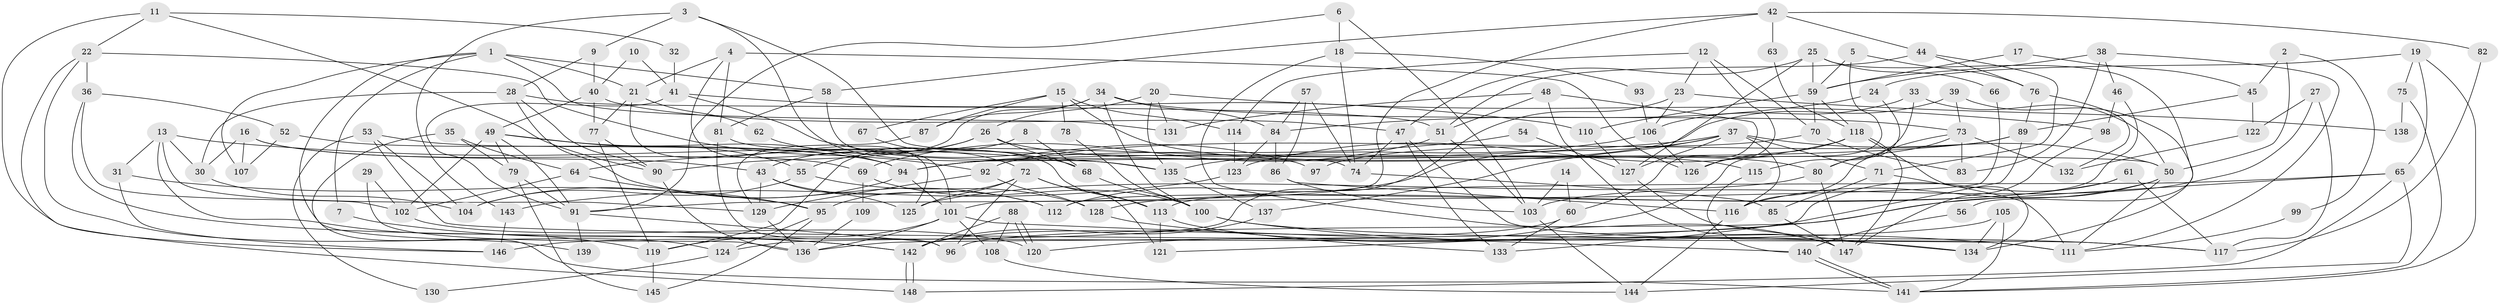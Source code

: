 // coarse degree distribution, {6: 0.10204081632653061, 8: 0.10204081632653061, 7: 0.09183673469387756, 4: 0.1836734693877551, 2: 0.15306122448979592, 3: 0.15306122448979592, 5: 0.14285714285714285, 9: 0.061224489795918366, 10: 0.01020408163265306}
// Generated by graph-tools (version 1.1) at 2025/24/03/03/25 07:24:01]
// undirected, 148 vertices, 296 edges
graph export_dot {
graph [start="1"]
  node [color=gray90,style=filled];
  1;
  2;
  3;
  4;
  5;
  6;
  7;
  8;
  9;
  10;
  11;
  12;
  13;
  14;
  15;
  16;
  17;
  18;
  19;
  20;
  21;
  22;
  23;
  24;
  25;
  26;
  27;
  28;
  29;
  30;
  31;
  32;
  33;
  34;
  35;
  36;
  37;
  38;
  39;
  40;
  41;
  42;
  43;
  44;
  45;
  46;
  47;
  48;
  49;
  50;
  51;
  52;
  53;
  54;
  55;
  56;
  57;
  58;
  59;
  60;
  61;
  62;
  63;
  64;
  65;
  66;
  67;
  68;
  69;
  70;
  71;
  72;
  73;
  74;
  75;
  76;
  77;
  78;
  79;
  80;
  81;
  82;
  83;
  84;
  85;
  86;
  87;
  88;
  89;
  90;
  91;
  92;
  93;
  94;
  95;
  96;
  97;
  98;
  99;
  100;
  101;
  102;
  103;
  104;
  105;
  106;
  107;
  108;
  109;
  110;
  111;
  112;
  113;
  114;
  115;
  116;
  117;
  118;
  119;
  120;
  121;
  122;
  123;
  124;
  125;
  126;
  127;
  128;
  129;
  130;
  131;
  132;
  133;
  134;
  135;
  136;
  137;
  138;
  139;
  140;
  141;
  142;
  143;
  144;
  145;
  146;
  147;
  148;
  1 -- 21;
  1 -- 131;
  1 -- 7;
  1 -- 58;
  1 -- 107;
  1 -- 139;
  2 -- 45;
  2 -- 50;
  2 -- 99;
  3 -- 50;
  3 -- 143;
  3 -- 9;
  3 -- 135;
  4 -- 101;
  4 -- 81;
  4 -- 21;
  4 -- 126;
  5 -- 76;
  5 -- 59;
  5 -- 120;
  6 -- 103;
  6 -- 18;
  6 -- 91;
  7 -- 142;
  8 -- 119;
  8 -- 68;
  9 -- 40;
  9 -- 28;
  10 -- 40;
  10 -- 41;
  11 -- 22;
  11 -- 90;
  11 -- 32;
  11 -- 146;
  12 -- 70;
  12 -- 126;
  12 -- 23;
  12 -- 114;
  13 -- 31;
  13 -- 129;
  13 -- 30;
  13 -- 119;
  13 -- 135;
  14 -- 103;
  14 -- 60;
  15 -- 80;
  15 -- 114;
  15 -- 67;
  15 -- 78;
  15 -- 87;
  16 -- 30;
  16 -- 107;
  16 -- 43;
  16 -- 69;
  17 -- 59;
  17 -- 45;
  18 -- 147;
  18 -- 74;
  18 -- 93;
  19 -- 65;
  19 -- 24;
  19 -- 75;
  19 -- 141;
  20 -- 135;
  20 -- 26;
  20 -- 98;
  20 -- 131;
  21 -- 125;
  21 -- 62;
  21 -- 77;
  22 -- 124;
  22 -- 148;
  22 -- 36;
  22 -- 92;
  23 -- 106;
  23 -- 124;
  23 -- 138;
  24 -- 84;
  24 -- 80;
  25 -- 47;
  25 -- 127;
  25 -- 56;
  25 -- 59;
  25 -- 66;
  26 -- 55;
  26 -- 43;
  26 -- 68;
  26 -- 115;
  27 -- 103;
  27 -- 117;
  27 -- 122;
  28 -- 30;
  28 -- 51;
  28 -- 90;
  28 -- 112;
  29 -- 102;
  29 -- 136;
  30 -- 104;
  31 -- 146;
  31 -- 95;
  32 -- 41;
  33 -- 50;
  33 -- 115;
  33 -- 106;
  34 -- 100;
  34 -- 90;
  34 -- 73;
  34 -- 84;
  34 -- 87;
  35 -- 141;
  35 -- 64;
  35 -- 79;
  36 -- 142;
  36 -- 52;
  36 -- 102;
  37 -- 50;
  37 -- 71;
  37 -- 64;
  37 -- 112;
  37 -- 116;
  37 -- 127;
  37 -- 137;
  38 -- 46;
  38 -- 59;
  38 -- 83;
  38 -- 111;
  39 -- 134;
  39 -- 94;
  39 -- 73;
  40 -- 77;
  40 -- 49;
  40 -- 47;
  41 -- 91;
  41 -- 110;
  41 -- 97;
  42 -- 44;
  42 -- 91;
  42 -- 58;
  42 -- 63;
  42 -- 82;
  43 -- 112;
  43 -- 125;
  43 -- 129;
  44 -- 71;
  44 -- 51;
  44 -- 76;
  45 -- 122;
  45 -- 89;
  46 -- 112;
  46 -- 98;
  47 -- 74;
  47 -- 117;
  47 -- 133;
  48 -- 147;
  48 -- 60;
  48 -- 51;
  48 -- 131;
  49 -- 102;
  49 -- 91;
  49 -- 55;
  49 -- 79;
  49 -- 94;
  50 -- 121;
  50 -- 116;
  50 -- 111;
  51 -- 69;
  51 -- 103;
  52 -- 94;
  52 -- 107;
  53 -- 94;
  53 -- 111;
  53 -- 104;
  53 -- 130;
  54 -- 127;
  54 -- 94;
  55 -- 128;
  55 -- 104;
  56 -- 140;
  57 -- 86;
  57 -- 84;
  57 -- 74;
  58 -- 74;
  58 -- 81;
  59 -- 70;
  59 -- 110;
  59 -- 118;
  60 -- 133;
  60 -- 142;
  61 -- 136;
  61 -- 117;
  61 -- 128;
  62 -- 68;
  63 -- 118;
  64 -- 102;
  64 -- 95;
  65 -- 96;
  65 -- 144;
  65 -- 113;
  65 -- 148;
  66 -- 101;
  67 -- 72;
  68 -- 100;
  69 -- 100;
  69 -- 109;
  70 -- 92;
  70 -- 83;
  71 -- 85;
  71 -- 111;
  72 -- 113;
  72 -- 95;
  72 -- 96;
  72 -- 121;
  72 -- 125;
  73 -- 80;
  73 -- 83;
  73 -- 116;
  73 -- 132;
  74 -- 85;
  75 -- 141;
  75 -- 138;
  76 -- 89;
  76 -- 132;
  77 -- 90;
  77 -- 119;
  78 -- 100;
  79 -- 91;
  79 -- 145;
  80 -- 125;
  80 -- 147;
  81 -- 96;
  81 -- 113;
  82 -- 117;
  84 -- 86;
  84 -- 123;
  85 -- 147;
  86 -- 116;
  86 -- 103;
  87 -- 129;
  88 -- 142;
  88 -- 120;
  88 -- 120;
  88 -- 108;
  89 -- 133;
  89 -- 94;
  89 -- 97;
  90 -- 136;
  91 -- 96;
  91 -- 139;
  92 -- 129;
  92 -- 128;
  93 -- 106;
  94 -- 104;
  94 -- 101;
  95 -- 145;
  95 -- 124;
  98 -- 147;
  99 -- 111;
  100 -- 111;
  100 -- 117;
  101 -- 119;
  101 -- 108;
  101 -- 136;
  101 -- 140;
  102 -- 120;
  103 -- 144;
  105 -- 141;
  105 -- 134;
  105 -- 146;
  106 -- 135;
  106 -- 126;
  108 -- 144;
  109 -- 136;
  110 -- 127;
  113 -- 121;
  113 -- 133;
  114 -- 123;
  115 -- 140;
  116 -- 144;
  118 -- 126;
  118 -- 123;
  118 -- 134;
  118 -- 147;
  119 -- 145;
  122 -- 132;
  123 -- 143;
  124 -- 130;
  127 -- 134;
  128 -- 134;
  129 -- 136;
  135 -- 137;
  137 -- 142;
  140 -- 141;
  140 -- 141;
  142 -- 148;
  142 -- 148;
  143 -- 146;
}
